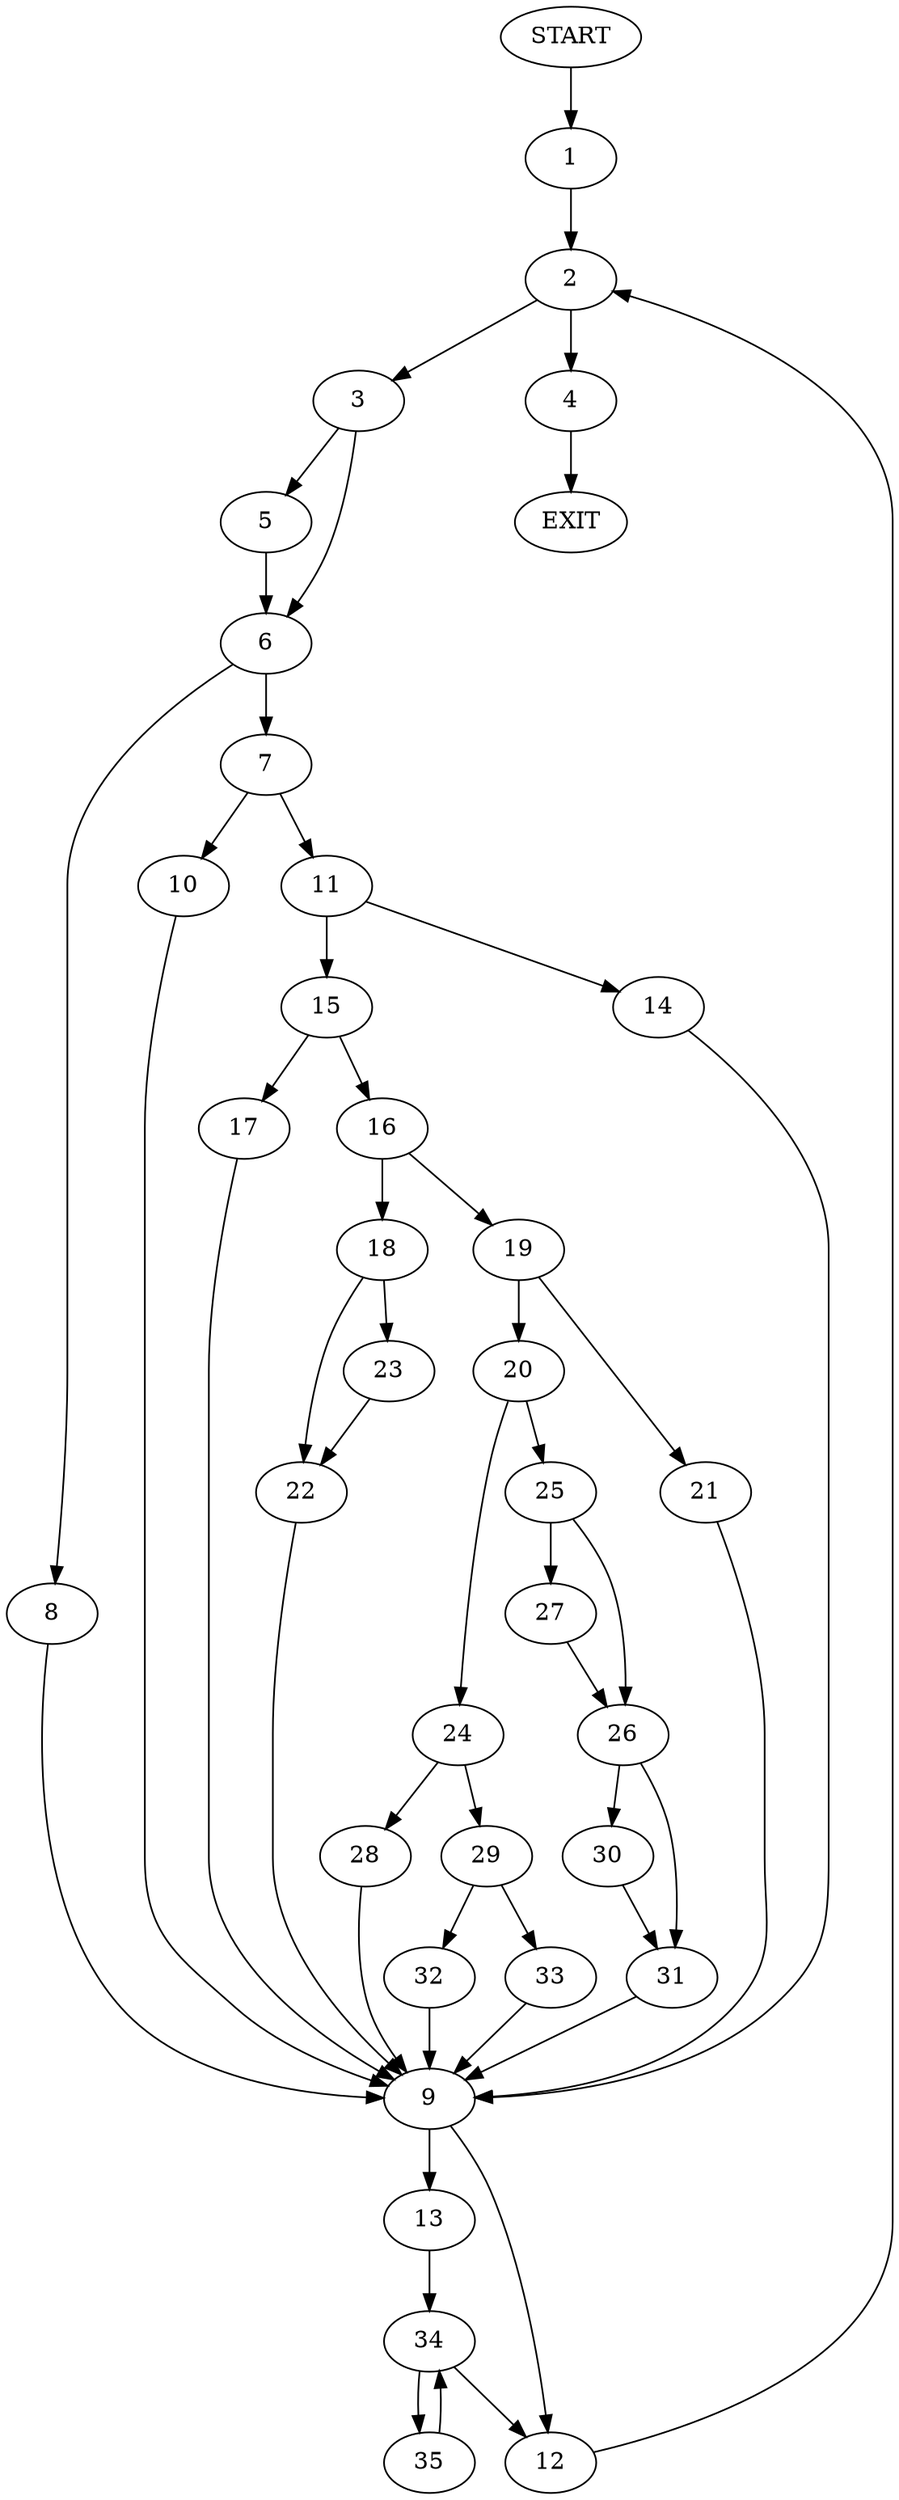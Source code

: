digraph {
0 [label="START"]
36 [label="EXIT"]
0 -> 1
1 -> 2
2 -> 3
2 -> 4
3 -> 5
3 -> 6
4 -> 36
5 -> 6
6 -> 7
6 -> 8
8 -> 9
7 -> 10
7 -> 11
9 -> 12
9 -> 13
11 -> 14
11 -> 15
10 -> 9
14 -> 9
15 -> 16
15 -> 17
17 -> 9
16 -> 18
16 -> 19
19 -> 20
19 -> 21
18 -> 22
18 -> 23
22 -> 9
23 -> 22
20 -> 24
20 -> 25
21 -> 9
25 -> 26
25 -> 27
24 -> 28
24 -> 29
27 -> 26
26 -> 30
26 -> 31
30 -> 31
31 -> 9
28 -> 9
29 -> 32
29 -> 33
33 -> 9
32 -> 9
13 -> 34
12 -> 2
34 -> 12
34 -> 35
35 -> 34
}
